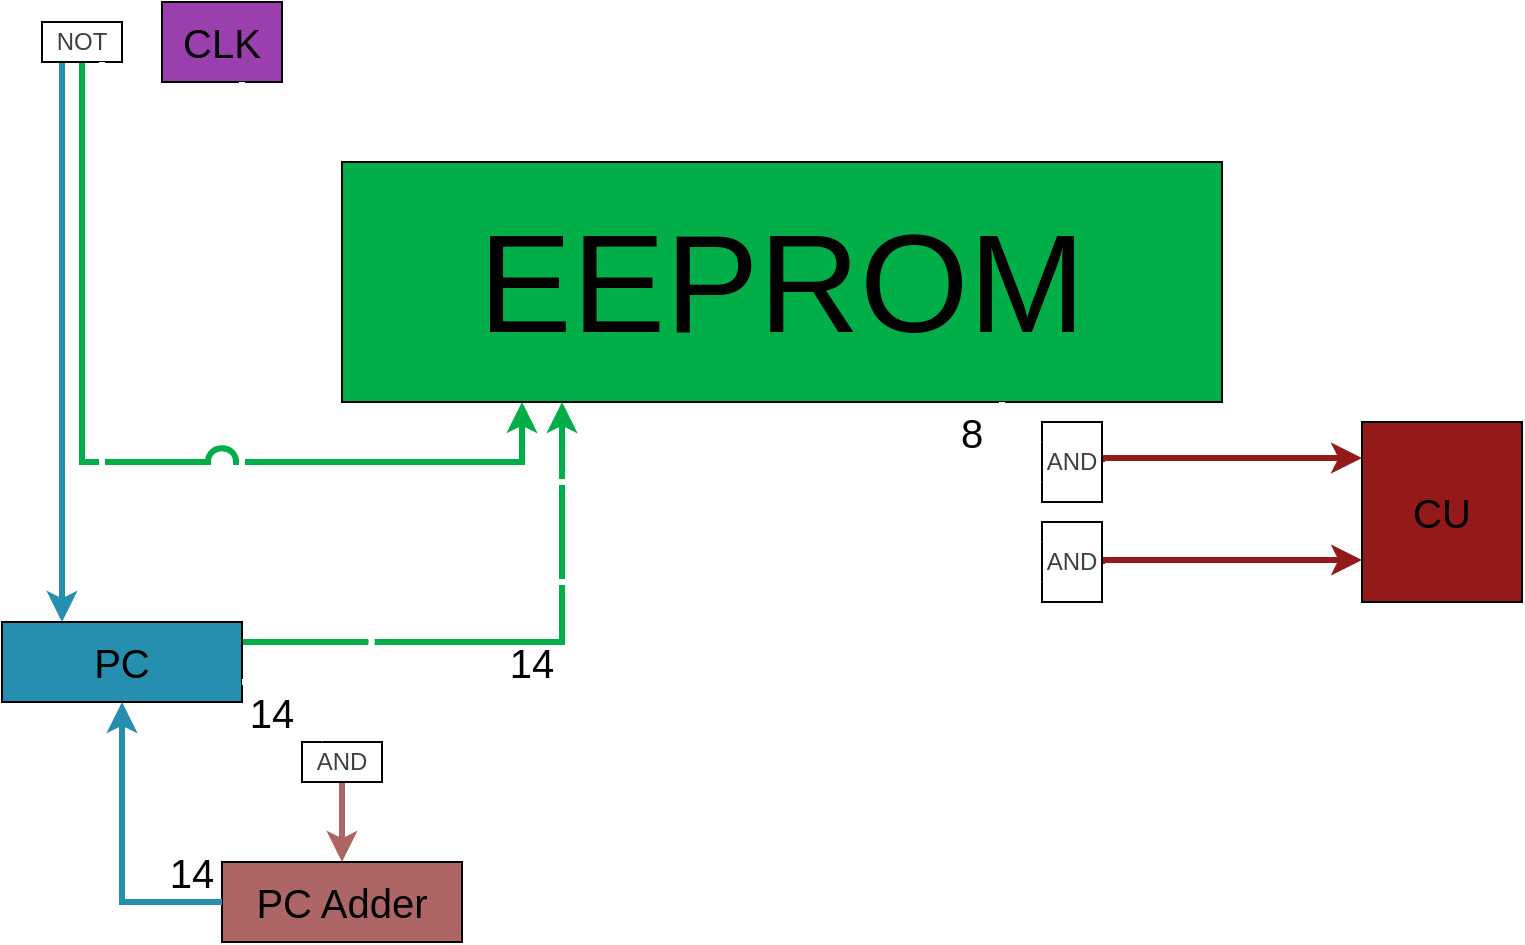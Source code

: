 <mxfile version="16.1.2" type="device"><diagram id="FyIRGzLA9TdASwUQfkAB" name="Page-1"><mxGraphModel dx="1140" dy="732" grid="1" gridSize="10" guides="1" tooltips="1" connect="1" arrows="1" fold="1" page="1" pageScale="1" pageWidth="999900" pageHeight="9999900" math="0" shadow="0"><root><mxCell id="0"/><mxCell id="1" parent="0"/><mxCell id="E7YTWCONpDdI42MKihvU-38" style="edgeStyle=orthogonalEdgeStyle;rounded=0;orthogonalLoop=1;jettySize=auto;html=1;fontSize=20;jumpStyle=arc;jumpSize=10;strokeColor=#941919;strokeWidth=3;exitX=1;exitY=0.5;exitDx=0;exitDy=0;" edge="1" parent="1"><mxGeometry relative="1" as="geometry"><mxPoint x="1180" y="1161" as="sourcePoint"/><mxPoint x="1310" y="1159" as="targetPoint"/><Array as="points"><mxPoint x="1180" y="1159"/></Array></mxGeometry></mxCell><mxCell id="E7YTWCONpDdI42MKihvU-32" value="AND" style="rounded=0;whiteSpace=wrap;html=1;fillColor=#FFFFFF;fontColor=#404040;" vertex="1" parent="1"><mxGeometry x="1150" y="1140" width="30" height="40" as="geometry"/></mxCell><mxCell id="E7YTWCONpDdI42MKihvU-1" style="edgeStyle=orthogonalEdgeStyle;rounded=0;orthogonalLoop=1;jettySize=auto;html=1;fontSize=20;jumpStyle=arc;jumpSize=10;strokeColor=#941919;strokeWidth=3;exitX=1;exitY=0.5;exitDx=0;exitDy=0;" edge="1" parent="1" source="E7YTWCONpDdI42MKihvU-29"><mxGeometry relative="1" as="geometry"><mxPoint x="1190" y="1110" as="sourcePoint"/><mxPoint x="1310" y="1108" as="targetPoint"/><Array as="points"><mxPoint x="1180" y="1108"/></Array></mxGeometry></mxCell><mxCell id="E7YTWCONpDdI42MKihvU-2" value="EEPROM" style="rounded=0;whiteSpace=wrap;html=1;strokeColor=default;fillColor=#02ae48;fontSize=70;" vertex="1" parent="1"><mxGeometry x="800" y="960" width="440" height="120" as="geometry"/></mxCell><mxCell id="E7YTWCONpDdI42MKihvU-3" style="edgeStyle=orthogonalEdgeStyle;rounded=0;orthogonalLoop=1;jettySize=auto;html=1;fontSize=20;jumpStyle=arc;jumpSize=10;entryX=0.25;entryY=1;entryDx=0;entryDy=0;strokeColor=#02AE48;strokeWidth=3;exitX=1;exitY=0.25;exitDx=0;exitDy=0;" edge="1" parent="1" source="E7YTWCONpDdI42MKihvU-5" target="E7YTWCONpDdI42MKihvU-2"><mxGeometry relative="1" as="geometry"><mxPoint x="800" y="1210" as="sourcePoint"/><mxPoint x="910" y="1160" as="targetPoint"/><Array as="points"><mxPoint x="910" y="1200"/></Array></mxGeometry></mxCell><mxCell id="E7YTWCONpDdI42MKihvU-4" style="edgeStyle=orthogonalEdgeStyle;rounded=0;orthogonalLoop=1;jettySize=auto;html=1;entryX=0.5;entryY=0;entryDx=0;entryDy=0;fontSize=20;jumpStyle=arc;jumpSize=10;strokeColor=#AE6565;strokeWidth=3;" edge="1" parent="1" target="E7YTWCONpDdI42MKihvU-7"><mxGeometry relative="1" as="geometry"><Array as="points"><mxPoint x="800" y="1270"/></Array><mxPoint x="800" y="1270" as="sourcePoint"/></mxGeometry></mxCell><mxCell id="E7YTWCONpDdI42MKihvU-5" value="PC" style="rounded=0;whiteSpace=wrap;html=1;strokeColor=default;fillColor=#268EAE;fontSize=20;" vertex="1" parent="1"><mxGeometry x="630" y="1190" width="120" height="40" as="geometry"/></mxCell><mxCell id="E7YTWCONpDdI42MKihvU-7" value="PC Adder" style="rounded=0;whiteSpace=wrap;html=1;strokeColor=default;fillColor=#AE6565;fontSize=20;" vertex="1" parent="1"><mxGeometry x="740" y="1310" width="120" height="40" as="geometry"/></mxCell><mxCell id="E7YTWCONpDdI42MKihvU-9" value="CU" style="rounded=0;whiteSpace=wrap;html=1;strokeColor=default;fillColor=#941919;fontSize=20;" vertex="1" parent="1"><mxGeometry x="1310" y="1090" width="80" height="90" as="geometry"/></mxCell><mxCell id="E7YTWCONpDdI42MKihvU-10" value="14" style="text;html=1;strokeColor=none;fillColor=none;align=center;verticalAlign=middle;whiteSpace=wrap;rounded=0;fontSize=20;" vertex="1" parent="1"><mxGeometry x="710" y="1300.47" width="30" height="30" as="geometry"/></mxCell><mxCell id="E7YTWCONpDdI42MKihvU-11" value="14" style="text;html=1;strokeColor=none;fillColor=none;align=center;verticalAlign=middle;whiteSpace=wrap;rounded=0;fontSize=20;" vertex="1" parent="1"><mxGeometry x="750" y="1220" width="30" height="30" as="geometry"/></mxCell><mxCell id="E7YTWCONpDdI42MKihvU-12" value="14" style="text;html=1;strokeColor=none;fillColor=none;align=center;verticalAlign=middle;whiteSpace=wrap;rounded=0;fontSize=20;" vertex="1" parent="1"><mxGeometry x="880" y="1195" width="30" height="30" as="geometry"/></mxCell><mxCell id="E7YTWCONpDdI42MKihvU-13" value="8" style="text;html=1;strokeColor=none;fillColor=none;align=center;verticalAlign=middle;whiteSpace=wrap;rounded=0;fontSize=20;" vertex="1" parent="1"><mxGeometry x="1100" y="1080" width="30" height="30" as="geometry"/></mxCell><mxCell id="E7YTWCONpDdI42MKihvU-23" style="edgeStyle=orthogonalEdgeStyle;rounded=0;orthogonalLoop=1;jettySize=auto;html=1;entryX=0.75;entryY=0;entryDx=0;entryDy=0;fontColor=#404040;strokeColor=#FFFFFF;strokeWidth=3;jumpStyle=arc;" edge="1" parent="1" source="E7YTWCONpDdI42MKihvU-14" target="E7YTWCONpDdI42MKihvU-19"><mxGeometry relative="1" as="geometry"><Array as="points"><mxPoint x="740" y="1160"/><mxPoint x="810" y="1160"/></Array></mxGeometry></mxCell><mxCell id="E7YTWCONpDdI42MKihvU-27" style="edgeStyle=orthogonalEdgeStyle;rounded=0;jumpStyle=arc;orthogonalLoop=1;jettySize=auto;html=1;entryX=1;entryY=0.5;entryDx=0;entryDy=0;fontColor=#404040;strokeColor=#FFFFFF;strokeWidth=3;" edge="1" parent="1" source="E7YTWCONpDdI42MKihvU-14" target="E7YTWCONpDdI42MKihvU-26"><mxGeometry relative="1" as="geometry"/></mxCell><mxCell id="E7YTWCONpDdI42MKihvU-14" value="CLK" style="rounded=0;whiteSpace=wrap;html=1;strokeColor=default;fillColor=#9B3FAE;fontSize=20;" vertex="1" parent="1"><mxGeometry x="710" y="880" width="60" height="40" as="geometry"/></mxCell><mxCell id="E7YTWCONpDdI42MKihvU-17" style="edgeStyle=orthogonalEdgeStyle;rounded=0;orthogonalLoop=1;jettySize=auto;html=1;entryX=0.5;entryY=1;entryDx=0;entryDy=0;exitX=0;exitY=0.5;exitDx=0;exitDy=0;strokeWidth=3;strokeColor=#268EAE;" edge="1" parent="1" source="E7YTWCONpDdI42MKihvU-7" target="E7YTWCONpDdI42MKihvU-5"><mxGeometry relative="1" as="geometry"><mxPoint x="690" y="1290" as="sourcePoint"/><Array as="points"><mxPoint x="690" y="1330"/></Array></mxGeometry></mxCell><mxCell id="E7YTWCONpDdI42MKihvU-19" value="AND" style="rounded=0;whiteSpace=wrap;html=1;fillColor=#FFFFFF;fontColor=#404040;" vertex="1" parent="1"><mxGeometry x="780" y="1250" width="40" height="20" as="geometry"/></mxCell><mxCell id="E7YTWCONpDdI42MKihvU-21" style="edgeStyle=orthogonalEdgeStyle;rounded=0;orthogonalLoop=1;jettySize=auto;html=1;entryX=0.25;entryY=0;entryDx=0;entryDy=0;exitX=1;exitY=0.75;exitDx=0;exitDy=0;strokeWidth=3;strokeColor=#FFFFFF;" edge="1" parent="1" source="E7YTWCONpDdI42MKihvU-5" target="E7YTWCONpDdI42MKihvU-19"><mxGeometry relative="1" as="geometry"><mxPoint x="850" y="1280" as="sourcePoint"/><mxPoint x="850" y="1220" as="targetPoint"/><Array as="points"><mxPoint x="790" y="1220"/></Array></mxGeometry></mxCell><mxCell id="E7YTWCONpDdI42MKihvU-22" style="edgeStyle=orthogonalEdgeStyle;rounded=0;orthogonalLoop=1;jettySize=auto;html=1;entryX=0.25;entryY=0;entryDx=0;entryDy=0;exitX=0.5;exitY=1;exitDx=0;exitDy=0;strokeWidth=3;strokeColor=#268EAE;" edge="1" parent="1" target="E7YTWCONpDdI42MKihvU-5"><mxGeometry relative="1" as="geometry"><mxPoint x="660" y="910" as="sourcePoint"/><mxPoint x="700" y="1240" as="targetPoint"/><Array as="points"><mxPoint x="660" y="910"/></Array></mxGeometry></mxCell><mxCell id="E7YTWCONpDdI42MKihvU-25" style="edgeStyle=orthogonalEdgeStyle;rounded=0;orthogonalLoop=1;jettySize=auto;html=1;fontSize=20;jumpStyle=arc;jumpSize=10;entryX=0.25;entryY=1;entryDx=0;entryDy=0;strokeColor=#02AE48;strokeWidth=3;exitX=0.5;exitY=1;exitDx=0;exitDy=0;" edge="1" parent="1" source="E7YTWCONpDdI42MKihvU-26"><mxGeometry relative="1" as="geometry"><mxPoint x="675" y="910" as="sourcePoint"/><mxPoint x="890.0" y="1080" as="targetPoint"/><Array as="points"><mxPoint x="670" y="1110"/><mxPoint x="890" y="1110"/></Array></mxGeometry></mxCell><mxCell id="E7YTWCONpDdI42MKihvU-26" value="NOT" style="rounded=0;whiteSpace=wrap;html=1;fillColor=#FFFFFF;fontColor=#404040;" vertex="1" parent="1"><mxGeometry x="650" y="890" width="40" height="20" as="geometry"/></mxCell><mxCell id="E7YTWCONpDdI42MKihvU-29" value="AND" style="rounded=0;whiteSpace=wrap;html=1;fillColor=#FFFFFF;fontColor=#404040;" vertex="1" parent="1"><mxGeometry x="1150" y="1090" width="30" height="40" as="geometry"/></mxCell><mxCell id="E7YTWCONpDdI42MKihvU-33" style="edgeStyle=orthogonalEdgeStyle;rounded=0;orthogonalLoop=1;jettySize=auto;html=1;exitX=0.75;exitY=1;exitDx=0;exitDy=0;strokeWidth=3;strokeColor=#FFFFFF;entryX=0;entryY=0.75;entryDx=0;entryDy=0;" edge="1" parent="1" source="E7YTWCONpDdI42MKihvU-26" target="E7YTWCONpDdI42MKihvU-32"><mxGeometry relative="1" as="geometry"><mxPoint x="690" y="930" as="sourcePoint"/><mxPoint x="1060" y="1120" as="targetPoint"/><Array as="points"><mxPoint x="680" y="1170"/></Array></mxGeometry></mxCell><mxCell id="E7YTWCONpDdI42MKihvU-34" style="edgeStyle=orthogonalEdgeStyle;rounded=0;orthogonalLoop=1;jettySize=auto;html=1;entryX=0;entryY=0.25;entryDx=0;entryDy=0;exitX=0.75;exitY=1;exitDx=0;exitDy=0;strokeWidth=3;strokeColor=#FFFFFF;" edge="1" parent="1" source="E7YTWCONpDdI42MKihvU-2" target="E7YTWCONpDdI42MKihvU-29"><mxGeometry relative="1" as="geometry"><mxPoint x="1090" y="1135" as="sourcePoint"/><mxPoint x="1130" y="1165" as="targetPoint"/><Array as="points"><mxPoint x="1130" y="1100"/></Array></mxGeometry></mxCell><mxCell id="E7YTWCONpDdI42MKihvU-35" style="edgeStyle=orthogonalEdgeStyle;rounded=0;orthogonalLoop=1;jettySize=auto;html=1;entryX=0;entryY=0.5;entryDx=0;entryDy=0;strokeWidth=3;strokeColor=#FFFFFF;" edge="1" parent="1"><mxGeometry relative="1" as="geometry"><mxPoint x="1130" y="1100" as="sourcePoint"/><mxPoint x="1150" y="1150" as="targetPoint"/><Array as="points"><mxPoint x="1130" y="1150"/></Array></mxGeometry></mxCell><mxCell id="E7YTWCONpDdI42MKihvU-39" style="edgeStyle=orthogonalEdgeStyle;rounded=0;orthogonalLoop=1;jettySize=auto;html=1;exitX=0.75;exitY=1;exitDx=0;exitDy=0;strokeWidth=3;strokeColor=#FFFFFF;entryX=0;entryY=0.75;entryDx=0;entryDy=0;" edge="1" parent="1" target="E7YTWCONpDdI42MKihvU-29"><mxGeometry relative="1" as="geometry"><mxPoint x="750" y="920" as="sourcePoint"/><mxPoint x="1220" y="1180" as="targetPoint"/><Array as="points"><mxPoint x="750" y="1120"/></Array></mxGeometry></mxCell></root></mxGraphModel></diagram></mxfile>

